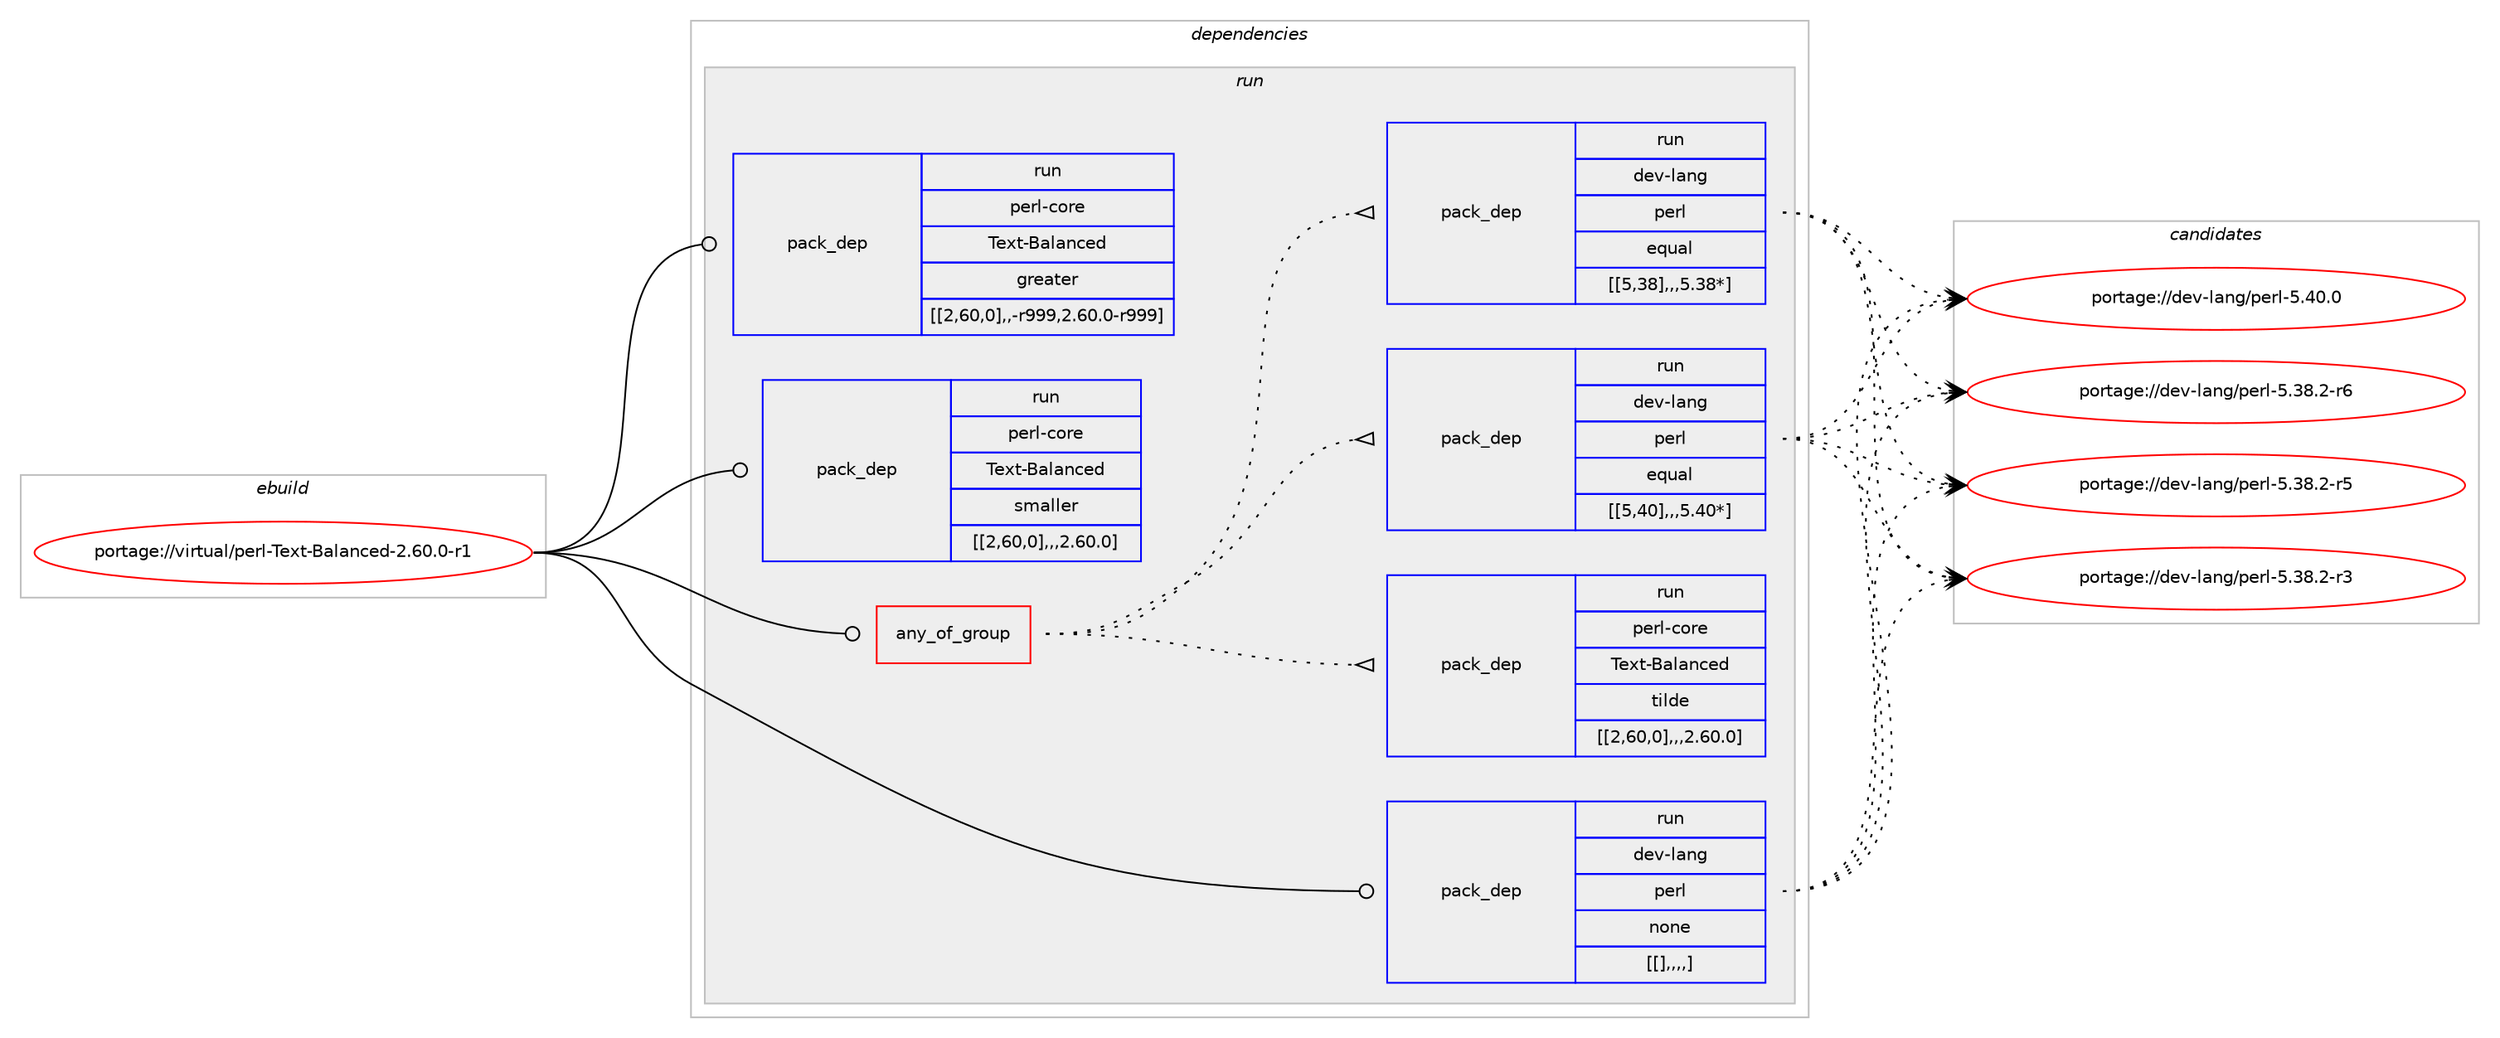 digraph prolog {

# *************
# Graph options
# *************

newrank=true;
concentrate=true;
compound=true;
graph [rankdir=LR,fontname=Helvetica,fontsize=10,ranksep=1.5];#, ranksep=2.5, nodesep=0.2];
edge  [arrowhead=vee];
node  [fontname=Helvetica,fontsize=10];

# **********
# The ebuild
# **********

subgraph cluster_leftcol {
color=gray;
label=<<i>ebuild</i>>;
id [label="portage://virtual/perl-Text-Balanced-2.60.0-r1", color=red, width=4, href="../virtual/perl-Text-Balanced-2.60.0-r1.svg"];
}

# ****************
# The dependencies
# ****************

subgraph cluster_midcol {
color=gray;
label=<<i>dependencies</i>>;
subgraph cluster_compile {
fillcolor="#eeeeee";
style=filled;
label=<<i>compile</i>>;
}
subgraph cluster_compileandrun {
fillcolor="#eeeeee";
style=filled;
label=<<i>compile and run</i>>;
}
subgraph cluster_run {
fillcolor="#eeeeee";
style=filled;
label=<<i>run</i>>;
subgraph any122 {
dependency2177 [label=<<TABLE BORDER="0" CELLBORDER="1" CELLSPACING="0" CELLPADDING="4"><TR><TD CELLPADDING="10">any_of_group</TD></TR></TABLE>>, shape=none, color=red];subgraph pack1726 {
dependency2179 [label=<<TABLE BORDER="0" CELLBORDER="1" CELLSPACING="0" CELLPADDING="4" WIDTH="220"><TR><TD ROWSPAN="6" CELLPADDING="30">pack_dep</TD></TR><TR><TD WIDTH="110">run</TD></TR><TR><TD>dev-lang</TD></TR><TR><TD>perl</TD></TR><TR><TD>equal</TD></TR><TR><TD>[[5,40],,,5.40*]</TD></TR></TABLE>>, shape=none, color=blue];
}
dependency2177:e -> dependency2179:w [weight=20,style="dotted",arrowhead="oinv"];
subgraph pack1728 {
dependency2181 [label=<<TABLE BORDER="0" CELLBORDER="1" CELLSPACING="0" CELLPADDING="4" WIDTH="220"><TR><TD ROWSPAN="6" CELLPADDING="30">pack_dep</TD></TR><TR><TD WIDTH="110">run</TD></TR><TR><TD>dev-lang</TD></TR><TR><TD>perl</TD></TR><TR><TD>equal</TD></TR><TR><TD>[[5,38],,,5.38*]</TD></TR></TABLE>>, shape=none, color=blue];
}
dependency2177:e -> dependency2181:w [weight=20,style="dotted",arrowhead="oinv"];
subgraph pack1730 {
dependency2184 [label=<<TABLE BORDER="0" CELLBORDER="1" CELLSPACING="0" CELLPADDING="4" WIDTH="220"><TR><TD ROWSPAN="6" CELLPADDING="30">pack_dep</TD></TR><TR><TD WIDTH="110">run</TD></TR><TR><TD>perl-core</TD></TR><TR><TD>Text-Balanced</TD></TR><TR><TD>tilde</TD></TR><TR><TD>[[2,60,0],,,2.60.0]</TD></TR></TABLE>>, shape=none, color=blue];
}
dependency2177:e -> dependency2184:w [weight=20,style="dotted",arrowhead="oinv"];
}
id:e -> dependency2177:w [weight=20,style="solid",arrowhead="odot"];
subgraph pack1732 {
dependency2186 [label=<<TABLE BORDER="0" CELLBORDER="1" CELLSPACING="0" CELLPADDING="4" WIDTH="220"><TR><TD ROWSPAN="6" CELLPADDING="30">pack_dep</TD></TR><TR><TD WIDTH="110">run</TD></TR><TR><TD>dev-lang</TD></TR><TR><TD>perl</TD></TR><TR><TD>none</TD></TR><TR><TD>[[],,,,]</TD></TR></TABLE>>, shape=none, color=blue];
}
id:e -> dependency2186:w [weight=20,style="solid",arrowhead="odot"];
subgraph pack1735 {
dependency2189 [label=<<TABLE BORDER="0" CELLBORDER="1" CELLSPACING="0" CELLPADDING="4" WIDTH="220"><TR><TD ROWSPAN="6" CELLPADDING="30">pack_dep</TD></TR><TR><TD WIDTH="110">run</TD></TR><TR><TD>perl-core</TD></TR><TR><TD>Text-Balanced</TD></TR><TR><TD>greater</TD></TR><TR><TD>[[2,60,0],,-r999,2.60.0-r999]</TD></TR></TABLE>>, shape=none, color=blue];
}
id:e -> dependency2189:w [weight=20,style="solid",arrowhead="odot"];
subgraph pack1737 {
dependency2191 [label=<<TABLE BORDER="0" CELLBORDER="1" CELLSPACING="0" CELLPADDING="4" WIDTH="220"><TR><TD ROWSPAN="6" CELLPADDING="30">pack_dep</TD></TR><TR><TD WIDTH="110">run</TD></TR><TR><TD>perl-core</TD></TR><TR><TD>Text-Balanced</TD></TR><TR><TD>smaller</TD></TR><TR><TD>[[2,60,0],,,2.60.0]</TD></TR></TABLE>>, shape=none, color=blue];
}
id:e -> dependency2191:w [weight=20,style="solid",arrowhead="odot"];
}
}

# **************
# The candidates
# **************

subgraph cluster_choices {
rank=same;
color=gray;
label=<<i>candidates</i>>;

subgraph choice1726 {
color=black;
nodesep=1;
choice10010111845108971101034711210111410845534652484648 [label="portage://dev-lang/perl-5.40.0", color=red, width=4,href="../dev-lang/perl-5.40.0.svg"];
choice100101118451089711010347112101114108455346515646504511454 [label="portage://dev-lang/perl-5.38.2-r6", color=red, width=4,href="../dev-lang/perl-5.38.2-r6.svg"];
choice100101118451089711010347112101114108455346515646504511453 [label="portage://dev-lang/perl-5.38.2-r5", color=red, width=4,href="../dev-lang/perl-5.38.2-r5.svg"];
choice100101118451089711010347112101114108455346515646504511451 [label="portage://dev-lang/perl-5.38.2-r3", color=red, width=4,href="../dev-lang/perl-5.38.2-r3.svg"];
dependency2179:e -> choice10010111845108971101034711210111410845534652484648:w [style=dotted,weight="100"];
dependency2179:e -> choice100101118451089711010347112101114108455346515646504511454:w [style=dotted,weight="100"];
dependency2179:e -> choice100101118451089711010347112101114108455346515646504511453:w [style=dotted,weight="100"];
dependency2179:e -> choice100101118451089711010347112101114108455346515646504511451:w [style=dotted,weight="100"];
}
subgraph choice1730 {
color=black;
nodesep=1;
choice10010111845108971101034711210111410845534652484648 [label="portage://dev-lang/perl-5.40.0", color=red, width=4,href="../dev-lang/perl-5.40.0.svg"];
choice100101118451089711010347112101114108455346515646504511454 [label="portage://dev-lang/perl-5.38.2-r6", color=red, width=4,href="../dev-lang/perl-5.38.2-r6.svg"];
choice100101118451089711010347112101114108455346515646504511453 [label="portage://dev-lang/perl-5.38.2-r5", color=red, width=4,href="../dev-lang/perl-5.38.2-r5.svg"];
choice100101118451089711010347112101114108455346515646504511451 [label="portage://dev-lang/perl-5.38.2-r3", color=red, width=4,href="../dev-lang/perl-5.38.2-r3.svg"];
dependency2181:e -> choice10010111845108971101034711210111410845534652484648:w [style=dotted,weight="100"];
dependency2181:e -> choice100101118451089711010347112101114108455346515646504511454:w [style=dotted,weight="100"];
dependency2181:e -> choice100101118451089711010347112101114108455346515646504511453:w [style=dotted,weight="100"];
dependency2181:e -> choice100101118451089711010347112101114108455346515646504511451:w [style=dotted,weight="100"];
}
subgraph choice1733 {
color=black;
nodesep=1;
}
subgraph choice1734 {
color=black;
nodesep=1;
choice10010111845108971101034711210111410845534652484648 [label="portage://dev-lang/perl-5.40.0", color=red, width=4,href="../dev-lang/perl-5.40.0.svg"];
choice100101118451089711010347112101114108455346515646504511454 [label="portage://dev-lang/perl-5.38.2-r6", color=red, width=4,href="../dev-lang/perl-5.38.2-r6.svg"];
choice100101118451089711010347112101114108455346515646504511453 [label="portage://dev-lang/perl-5.38.2-r5", color=red, width=4,href="../dev-lang/perl-5.38.2-r5.svg"];
choice100101118451089711010347112101114108455346515646504511451 [label="portage://dev-lang/perl-5.38.2-r3", color=red, width=4,href="../dev-lang/perl-5.38.2-r3.svg"];
dependency2186:e -> choice10010111845108971101034711210111410845534652484648:w [style=dotted,weight="100"];
dependency2186:e -> choice100101118451089711010347112101114108455346515646504511454:w [style=dotted,weight="100"];
dependency2186:e -> choice100101118451089711010347112101114108455346515646504511453:w [style=dotted,weight="100"];
dependency2186:e -> choice100101118451089711010347112101114108455346515646504511451:w [style=dotted,weight="100"];
}
subgraph choice1739 {
color=black;
nodesep=1;
}
subgraph choice1740 {
color=black;
nodesep=1;
}
}

}
